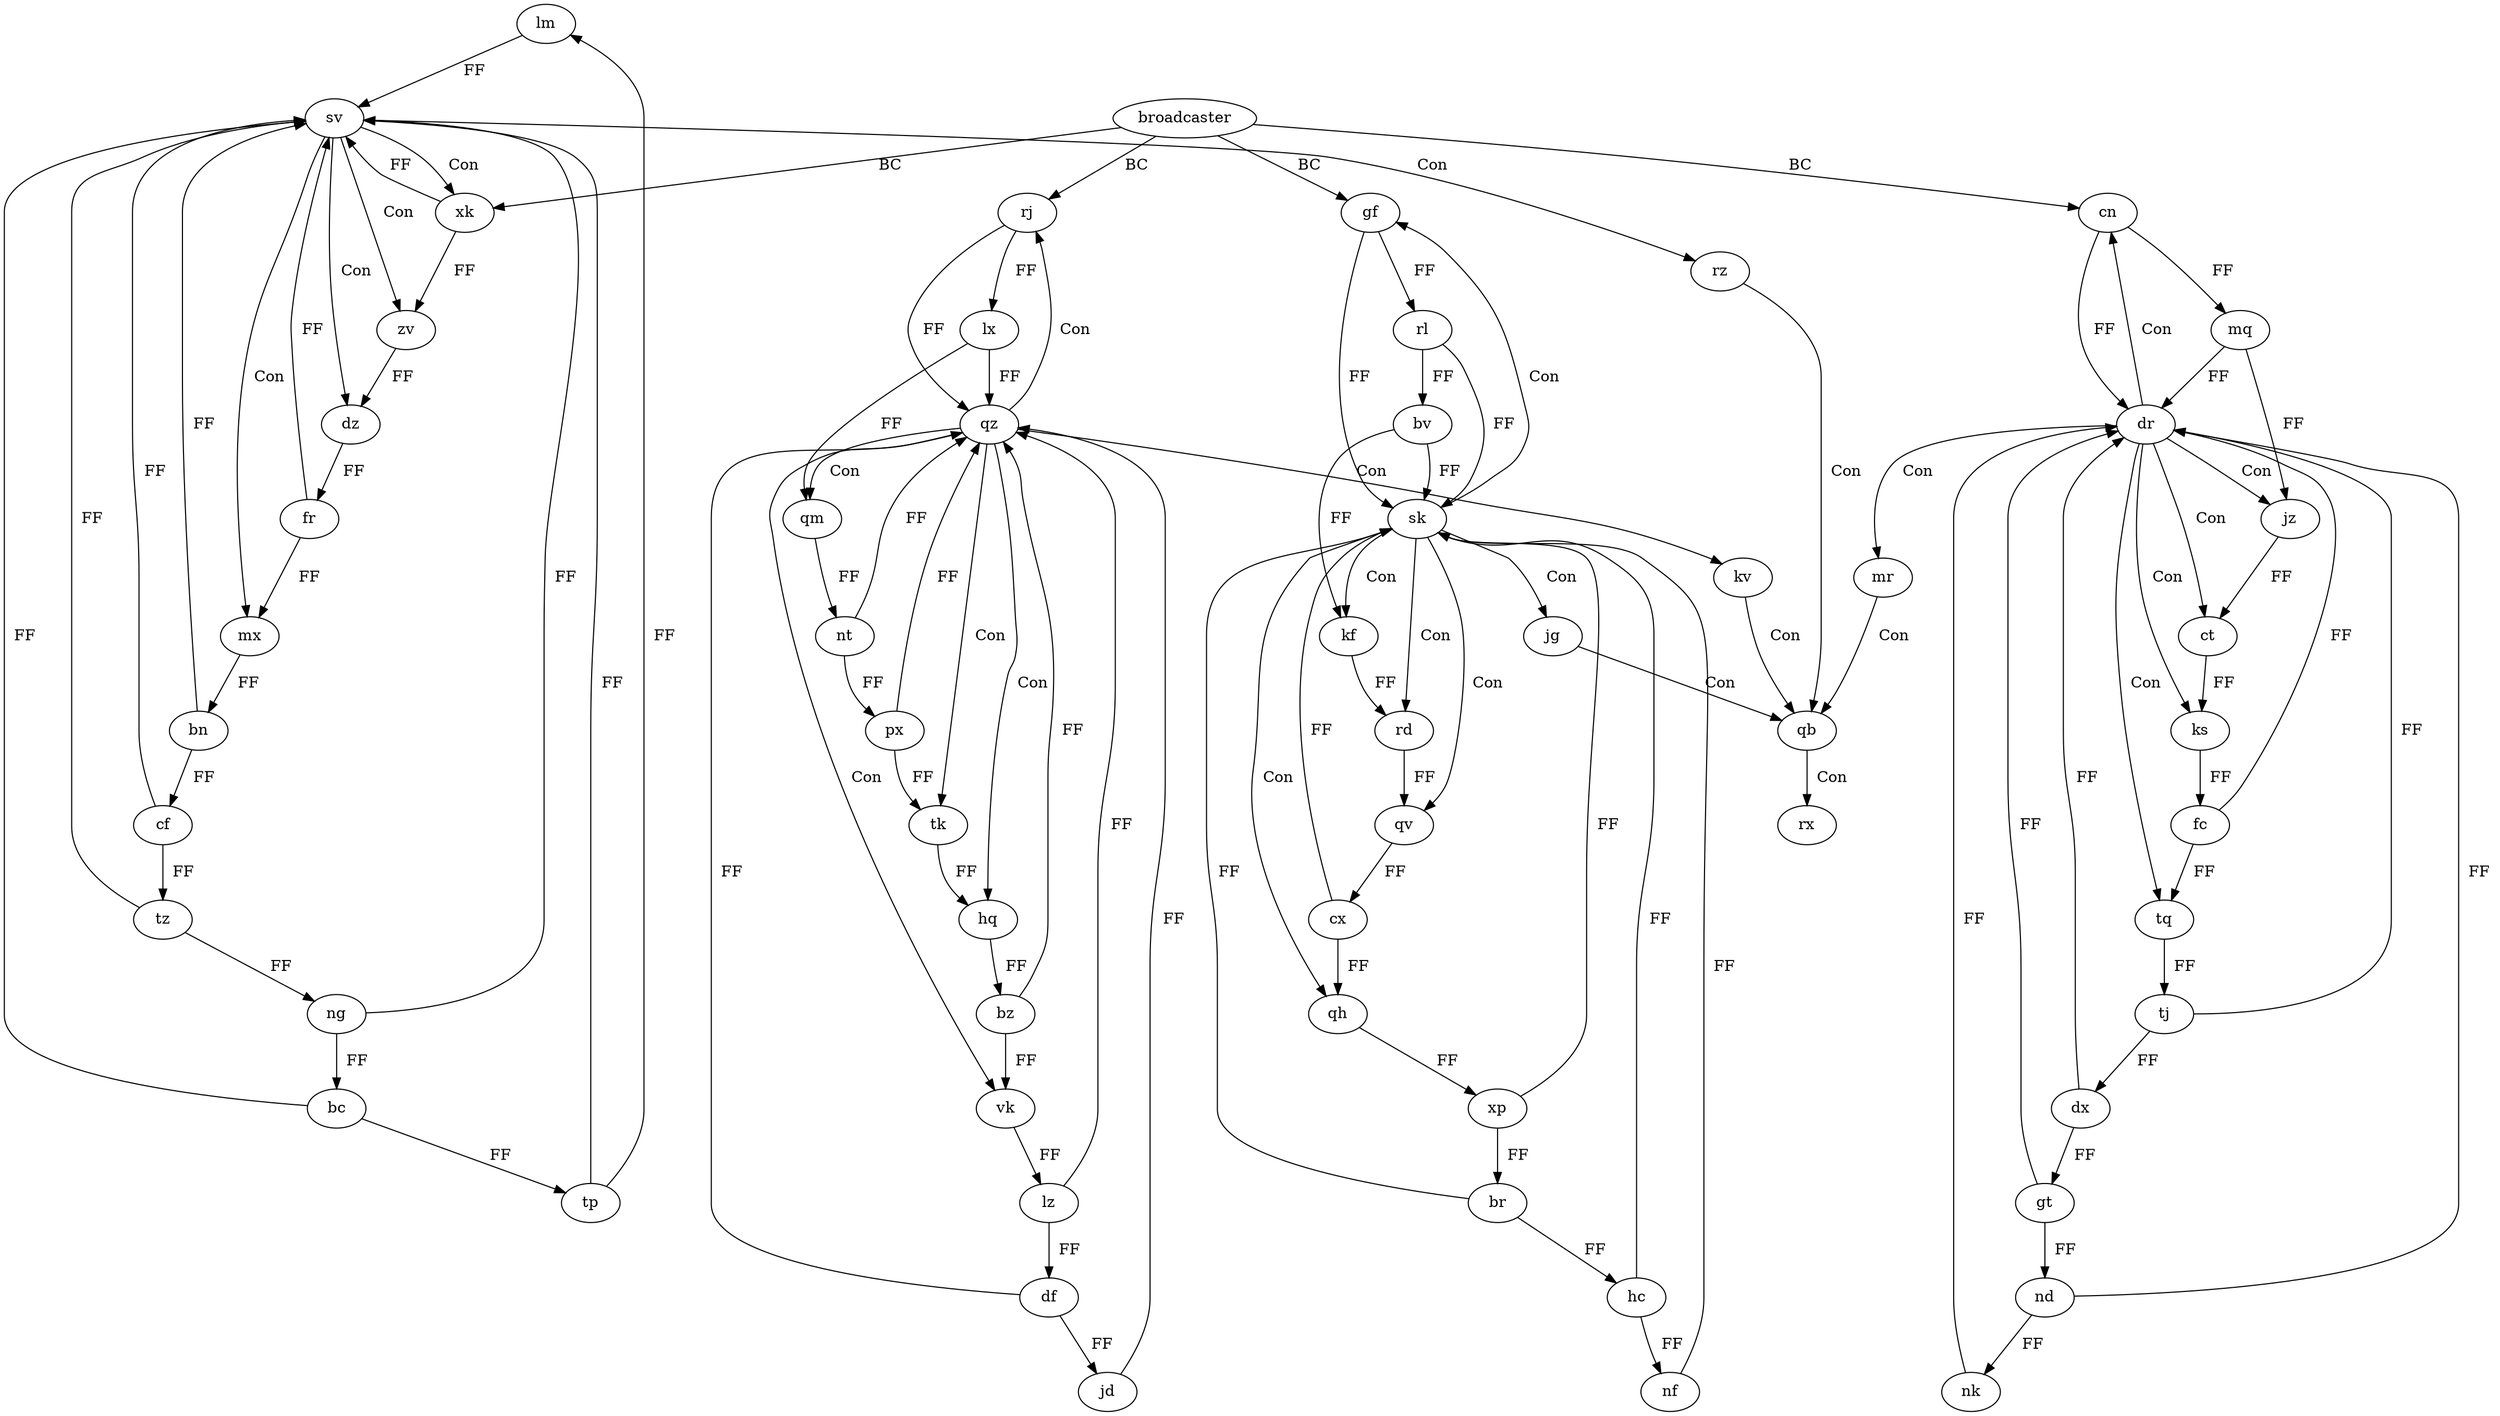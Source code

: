 digraph {
lm -> sv [label="  FF "]
kf -> rd [label="  FF "]
bz -> vk [label="  FF "]
bz -> qz [label="  FF "]
cx -> sk [label="  FF "]
cx -> qh [label="  FF "]
fc -> dr [label="  FF "]
fc -> tq [label="  FF "]
bc -> sv [label="  FF "]
bc -> tp [label="  FF "]
xp -> br [label="  FF "]
xp -> sk [label="  FF "]
hc -> sk [label="  FF "]
hc -> nf [label="  FF "]
sv -> xk [label="  Con "]
sv -> rz [label="  Con "]
sv -> zv [label="  Con "]
sv -> dz [label="  Con "]
sv -> mx [label="  Con "]
mr -> qb [label="  Con "]
qh -> xp [label="  FF "]
ng -> bc [label="  FF "]
ng -> sv [label="  FF "]
df -> qz [label="  FF "]
df -> jd [label="  FF "]
tz -> sv [label="  FF "]
tz -> ng [label="  FF "]
qm -> nt [label="  FF "]
rl -> bv [label="  FF "]
rl -> sk [label="  FF "]
tj -> dr [label="  FF "]
tj -> dx [label="  FF "]
mq -> jz [label="  FF "]
mq -> dr [label="  FF "]
rd -> qv [label="  FF "]
fr -> mx [label="  FF "]
fr -> sv [label="  FF "]
gf -> rl [label="  FF "]
gf -> sk [label="  FF "]
lx -> qm [label="  FF "]
lx -> qz [label="  FF "]
rz -> qb [label="  Con "]
ks -> fc [label="  FF "]
qv -> cx [label="  FF "]
hq -> bz [label="  FF "]
dx -> gt [label="  FF "]
dx -> dr [label="  FF "]
nf -> sk [label="  FF "]
px -> qz [label="  FF "]
px -> tk [label="  FF "]
broadcaster -> cn [label="  BC "]
broadcaster -> xk [label="  BC "]
broadcaster -> rj [label="  BC "]
broadcaster -> gf [label="  BC "]
kv -> qb [label="  Con "]
dz -> fr [label="  FF "]
qb -> rx [label="  Con "]
tk -> hq [label="  FF "]
xk -> sv [label="  FF "]
xk -> zv [label="  FF "]
nt -> qz [label="  FF "]
nt -> px [label="  FF "]
lz -> qz [label="  FF "]
lz -> df [label="  FF "]
zv -> dz [label="  FF "]
tp -> sv [label="  FF "]
tp -> lm [label="  FF "]
sk -> qv [label="  Con "]
sk -> kf [label="  Con "]
sk -> rd [label="  Con "]
sk -> qh [label="  Con "]
sk -> jg [label="  Con "]
sk -> gf [label="  Con "]
nd -> dr [label="  FF "]
nd -> nk [label="  FF "]
cf -> sv [label="  FF "]
cf -> tz [label="  FF "]
qz -> vk [label="  Con "]
qz -> qm [label="  Con "]
qz -> rj [label="  Con "]
qz -> kv [label="  Con "]
qz -> hq [label="  Con "]
qz -> tk [label="  Con "]
bv -> sk [label="  FF "]
bv -> kf [label="  FF "]
nk -> dr [label="  FF "]
br -> sk [label="  FF "]
br -> hc [label="  FF "]
tq -> tj [label="  FF "]
jd -> qz [label="  FF "]
jg -> qb [label="  Con "]
dr -> cn [label="  Con "]
dr -> jz [label="  Con "]
dr -> tq [label="  Con "]
dr -> ks [label="  Con "]
dr -> mr [label="  Con "]
dr -> ct [label="  Con "]
bn -> sv [label="  FF "]
bn -> cf [label="  FF "]
mx -> bn [label="  FF "]
vk -> lz [label="  FF "]
ct -> ks [label="  FF "]
cn -> dr [label="  FF "]
cn -> mq [label="  FF "]
jz -> ct [label="  FF "]
rj -> lx [label="  FF "]
rj -> qz [label="  FF "]
gt -> dr [label="  FF "]
gt -> nd [label="  FF "]
}
